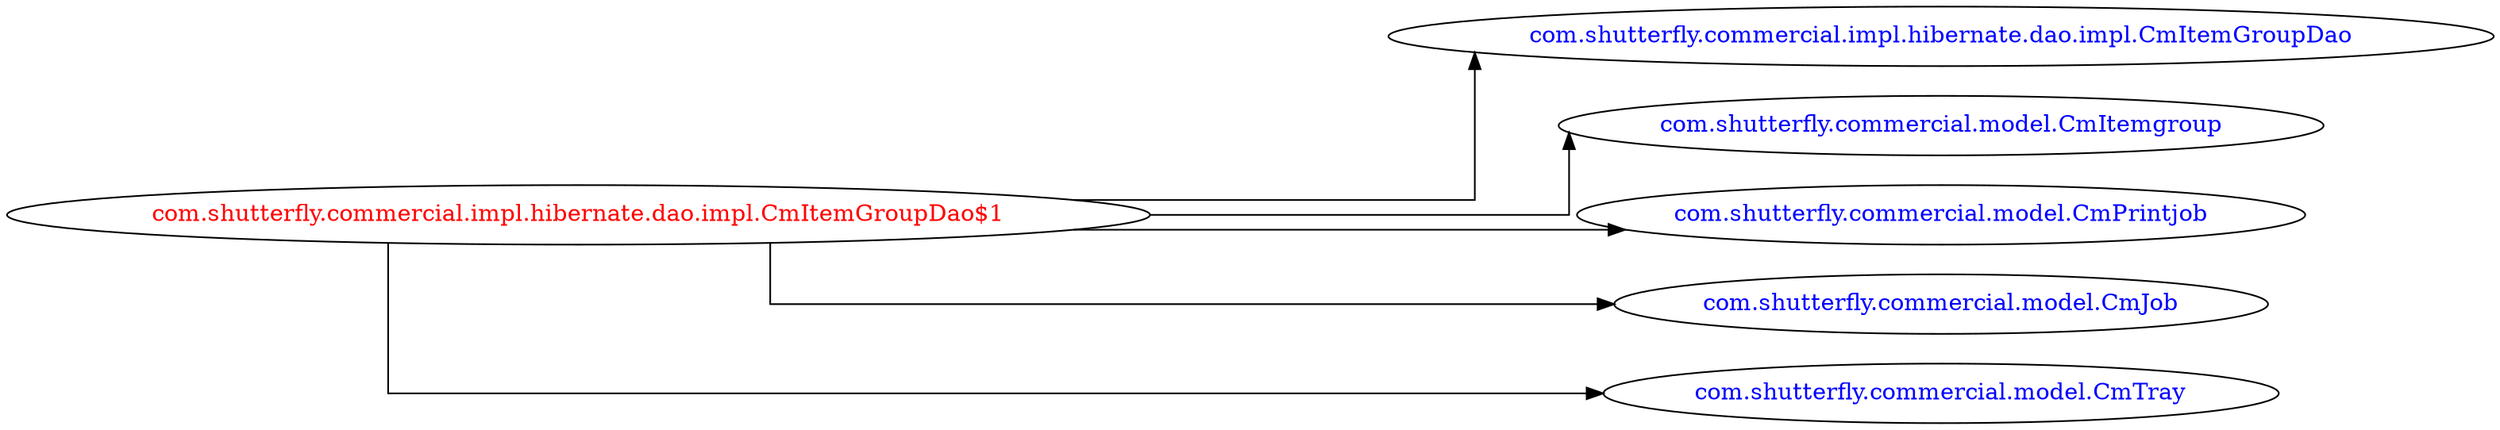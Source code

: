digraph dependencyGraph {
 concentrate=true;
 ranksep="2.0";
 rankdir="LR"; 
 splines="ortho";
"com.shutterfly.commercial.impl.hibernate.dao.impl.CmItemGroupDao$1" [fontcolor="red"];
"com.shutterfly.commercial.impl.hibernate.dao.impl.CmItemGroupDao" [ fontcolor="blue" ];
"com.shutterfly.commercial.impl.hibernate.dao.impl.CmItemGroupDao$1"->"com.shutterfly.commercial.impl.hibernate.dao.impl.CmItemGroupDao";
"com.shutterfly.commercial.model.CmItemgroup" [ fontcolor="blue" ];
"com.shutterfly.commercial.impl.hibernate.dao.impl.CmItemGroupDao$1"->"com.shutterfly.commercial.model.CmItemgroup";
"com.shutterfly.commercial.model.CmPrintjob" [ fontcolor="blue" ];
"com.shutterfly.commercial.impl.hibernate.dao.impl.CmItemGroupDao$1"->"com.shutterfly.commercial.model.CmPrintjob";
"com.shutterfly.commercial.model.CmJob" [ fontcolor="blue" ];
"com.shutterfly.commercial.impl.hibernate.dao.impl.CmItemGroupDao$1"->"com.shutterfly.commercial.model.CmJob";
"com.shutterfly.commercial.model.CmTray" [ fontcolor="blue" ];
"com.shutterfly.commercial.impl.hibernate.dao.impl.CmItemGroupDao$1"->"com.shutterfly.commercial.model.CmTray";
}